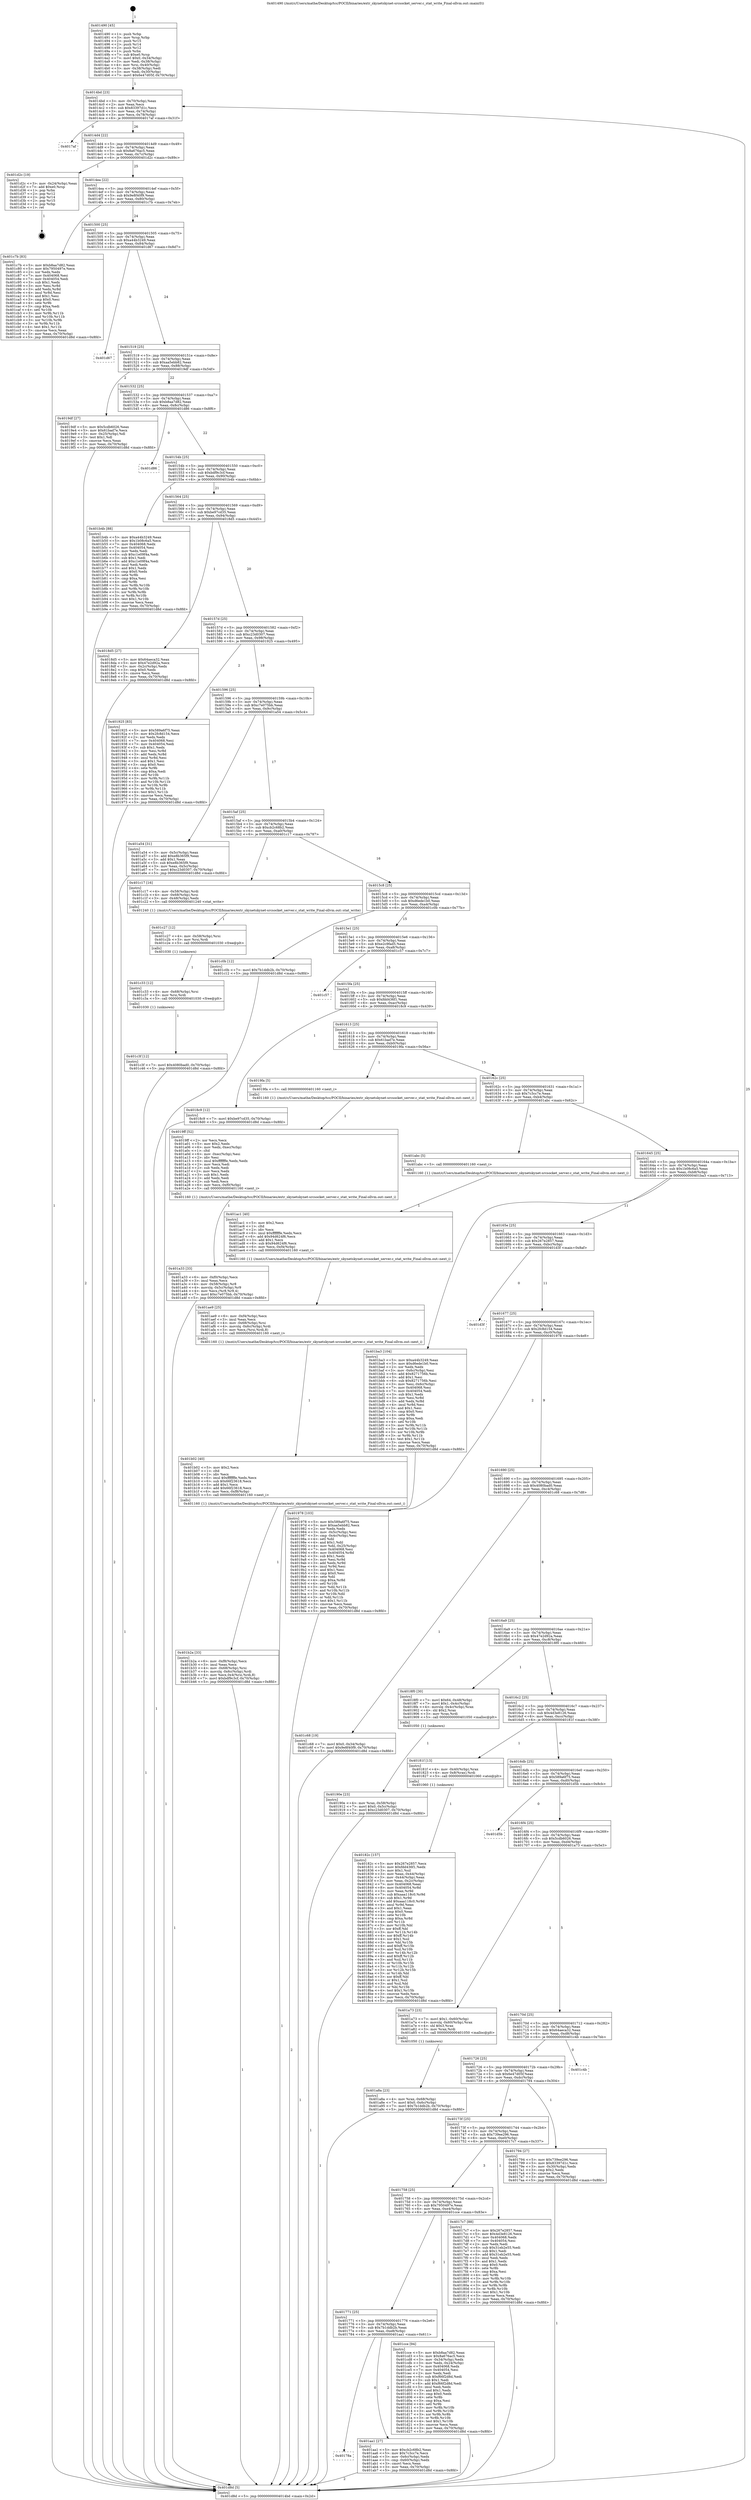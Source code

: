digraph "0x401490" {
  label = "0x401490 (/mnt/c/Users/mathe/Desktop/tcc/POCII/binaries/extr_skynetskynet-srcsocket_server.c_stat_write_Final-ollvm.out::main(0))"
  labelloc = "t"
  node[shape=record]

  Entry [label="",width=0.3,height=0.3,shape=circle,fillcolor=black,style=filled]
  "0x4014bd" [label="{
     0x4014bd [23]\l
     | [instrs]\l
     &nbsp;&nbsp;0x4014bd \<+3\>: mov -0x70(%rbp),%eax\l
     &nbsp;&nbsp;0x4014c0 \<+2\>: mov %eax,%ecx\l
     &nbsp;&nbsp;0x4014c2 \<+6\>: sub $0x83397d1c,%ecx\l
     &nbsp;&nbsp;0x4014c8 \<+3\>: mov %eax,-0x74(%rbp)\l
     &nbsp;&nbsp;0x4014cb \<+3\>: mov %ecx,-0x78(%rbp)\l
     &nbsp;&nbsp;0x4014ce \<+6\>: je 00000000004017af \<main+0x31f\>\l
  }"]
  "0x4017af" [label="{
     0x4017af\l
  }", style=dashed]
  "0x4014d4" [label="{
     0x4014d4 [22]\l
     | [instrs]\l
     &nbsp;&nbsp;0x4014d4 \<+5\>: jmp 00000000004014d9 \<main+0x49\>\l
     &nbsp;&nbsp;0x4014d9 \<+3\>: mov -0x74(%rbp),%eax\l
     &nbsp;&nbsp;0x4014dc \<+5\>: sub $0x8a676ac5,%eax\l
     &nbsp;&nbsp;0x4014e1 \<+3\>: mov %eax,-0x7c(%rbp)\l
     &nbsp;&nbsp;0x4014e4 \<+6\>: je 0000000000401d2c \<main+0x89c\>\l
  }"]
  Exit [label="",width=0.3,height=0.3,shape=circle,fillcolor=black,style=filled,peripheries=2]
  "0x401d2c" [label="{
     0x401d2c [19]\l
     | [instrs]\l
     &nbsp;&nbsp;0x401d2c \<+3\>: mov -0x24(%rbp),%eax\l
     &nbsp;&nbsp;0x401d2f \<+7\>: add $0xe0,%rsp\l
     &nbsp;&nbsp;0x401d36 \<+1\>: pop %rbx\l
     &nbsp;&nbsp;0x401d37 \<+2\>: pop %r12\l
     &nbsp;&nbsp;0x401d39 \<+2\>: pop %r14\l
     &nbsp;&nbsp;0x401d3b \<+2\>: pop %r15\l
     &nbsp;&nbsp;0x401d3d \<+1\>: pop %rbp\l
     &nbsp;&nbsp;0x401d3e \<+1\>: ret\l
  }"]
  "0x4014ea" [label="{
     0x4014ea [22]\l
     | [instrs]\l
     &nbsp;&nbsp;0x4014ea \<+5\>: jmp 00000000004014ef \<main+0x5f\>\l
     &nbsp;&nbsp;0x4014ef \<+3\>: mov -0x74(%rbp),%eax\l
     &nbsp;&nbsp;0x4014f2 \<+5\>: sub $0x9e8f40f9,%eax\l
     &nbsp;&nbsp;0x4014f7 \<+3\>: mov %eax,-0x80(%rbp)\l
     &nbsp;&nbsp;0x4014fa \<+6\>: je 0000000000401c7b \<main+0x7eb\>\l
  }"]
  "0x401c3f" [label="{
     0x401c3f [12]\l
     | [instrs]\l
     &nbsp;&nbsp;0x401c3f \<+7\>: movl $0x4080bad0,-0x70(%rbp)\l
     &nbsp;&nbsp;0x401c46 \<+5\>: jmp 0000000000401d8d \<main+0x8fd\>\l
  }"]
  "0x401c7b" [label="{
     0x401c7b [83]\l
     | [instrs]\l
     &nbsp;&nbsp;0x401c7b \<+5\>: mov $0xb8aa7d82,%eax\l
     &nbsp;&nbsp;0x401c80 \<+5\>: mov $0x7950497e,%ecx\l
     &nbsp;&nbsp;0x401c85 \<+2\>: xor %edx,%edx\l
     &nbsp;&nbsp;0x401c87 \<+7\>: mov 0x404068,%esi\l
     &nbsp;&nbsp;0x401c8e \<+7\>: mov 0x404054,%edi\l
     &nbsp;&nbsp;0x401c95 \<+3\>: sub $0x1,%edx\l
     &nbsp;&nbsp;0x401c98 \<+3\>: mov %esi,%r8d\l
     &nbsp;&nbsp;0x401c9b \<+3\>: add %edx,%r8d\l
     &nbsp;&nbsp;0x401c9e \<+4\>: imul %r8d,%esi\l
     &nbsp;&nbsp;0x401ca2 \<+3\>: and $0x1,%esi\l
     &nbsp;&nbsp;0x401ca5 \<+3\>: cmp $0x0,%esi\l
     &nbsp;&nbsp;0x401ca8 \<+4\>: sete %r9b\l
     &nbsp;&nbsp;0x401cac \<+3\>: cmp $0xa,%edi\l
     &nbsp;&nbsp;0x401caf \<+4\>: setl %r10b\l
     &nbsp;&nbsp;0x401cb3 \<+3\>: mov %r9b,%r11b\l
     &nbsp;&nbsp;0x401cb6 \<+3\>: and %r10b,%r11b\l
     &nbsp;&nbsp;0x401cb9 \<+3\>: xor %r10b,%r9b\l
     &nbsp;&nbsp;0x401cbc \<+3\>: or %r9b,%r11b\l
     &nbsp;&nbsp;0x401cbf \<+4\>: test $0x1,%r11b\l
     &nbsp;&nbsp;0x401cc3 \<+3\>: cmovne %ecx,%eax\l
     &nbsp;&nbsp;0x401cc6 \<+3\>: mov %eax,-0x70(%rbp)\l
     &nbsp;&nbsp;0x401cc9 \<+5\>: jmp 0000000000401d8d \<main+0x8fd\>\l
  }"]
  "0x401500" [label="{
     0x401500 [25]\l
     | [instrs]\l
     &nbsp;&nbsp;0x401500 \<+5\>: jmp 0000000000401505 \<main+0x75\>\l
     &nbsp;&nbsp;0x401505 \<+3\>: mov -0x74(%rbp),%eax\l
     &nbsp;&nbsp;0x401508 \<+5\>: sub $0xa44b3249,%eax\l
     &nbsp;&nbsp;0x40150d \<+6\>: mov %eax,-0x84(%rbp)\l
     &nbsp;&nbsp;0x401513 \<+6\>: je 0000000000401d67 \<main+0x8d7\>\l
  }"]
  "0x401c33" [label="{
     0x401c33 [12]\l
     | [instrs]\l
     &nbsp;&nbsp;0x401c33 \<+4\>: mov -0x68(%rbp),%rsi\l
     &nbsp;&nbsp;0x401c37 \<+3\>: mov %rsi,%rdi\l
     &nbsp;&nbsp;0x401c3a \<+5\>: call 0000000000401030 \<free@plt\>\l
     | [calls]\l
     &nbsp;&nbsp;0x401030 \{1\} (unknown)\l
  }"]
  "0x401d67" [label="{
     0x401d67\l
  }", style=dashed]
  "0x401519" [label="{
     0x401519 [25]\l
     | [instrs]\l
     &nbsp;&nbsp;0x401519 \<+5\>: jmp 000000000040151e \<main+0x8e\>\l
     &nbsp;&nbsp;0x40151e \<+3\>: mov -0x74(%rbp),%eax\l
     &nbsp;&nbsp;0x401521 \<+5\>: sub $0xaa5ebb82,%eax\l
     &nbsp;&nbsp;0x401526 \<+6\>: mov %eax,-0x88(%rbp)\l
     &nbsp;&nbsp;0x40152c \<+6\>: je 00000000004019df \<main+0x54f\>\l
  }"]
  "0x401c27" [label="{
     0x401c27 [12]\l
     | [instrs]\l
     &nbsp;&nbsp;0x401c27 \<+4\>: mov -0x58(%rbp),%rsi\l
     &nbsp;&nbsp;0x401c2b \<+3\>: mov %rsi,%rdi\l
     &nbsp;&nbsp;0x401c2e \<+5\>: call 0000000000401030 \<free@plt\>\l
     | [calls]\l
     &nbsp;&nbsp;0x401030 \{1\} (unknown)\l
  }"]
  "0x4019df" [label="{
     0x4019df [27]\l
     | [instrs]\l
     &nbsp;&nbsp;0x4019df \<+5\>: mov $0x5cdb6026,%eax\l
     &nbsp;&nbsp;0x4019e4 \<+5\>: mov $0x61bad7e,%ecx\l
     &nbsp;&nbsp;0x4019e9 \<+3\>: mov -0x25(%rbp),%dl\l
     &nbsp;&nbsp;0x4019ec \<+3\>: test $0x1,%dl\l
     &nbsp;&nbsp;0x4019ef \<+3\>: cmovne %ecx,%eax\l
     &nbsp;&nbsp;0x4019f2 \<+3\>: mov %eax,-0x70(%rbp)\l
     &nbsp;&nbsp;0x4019f5 \<+5\>: jmp 0000000000401d8d \<main+0x8fd\>\l
  }"]
  "0x401532" [label="{
     0x401532 [25]\l
     | [instrs]\l
     &nbsp;&nbsp;0x401532 \<+5\>: jmp 0000000000401537 \<main+0xa7\>\l
     &nbsp;&nbsp;0x401537 \<+3\>: mov -0x74(%rbp),%eax\l
     &nbsp;&nbsp;0x40153a \<+5\>: sub $0xb8aa7d82,%eax\l
     &nbsp;&nbsp;0x40153f \<+6\>: mov %eax,-0x8c(%rbp)\l
     &nbsp;&nbsp;0x401545 \<+6\>: je 0000000000401d86 \<main+0x8f6\>\l
  }"]
  "0x401b2a" [label="{
     0x401b2a [33]\l
     | [instrs]\l
     &nbsp;&nbsp;0x401b2a \<+6\>: mov -0xf8(%rbp),%ecx\l
     &nbsp;&nbsp;0x401b30 \<+3\>: imul %eax,%ecx\l
     &nbsp;&nbsp;0x401b33 \<+4\>: mov -0x68(%rbp),%rsi\l
     &nbsp;&nbsp;0x401b37 \<+4\>: movslq -0x6c(%rbp),%rdi\l
     &nbsp;&nbsp;0x401b3b \<+4\>: mov %ecx,0x4(%rsi,%rdi,8)\l
     &nbsp;&nbsp;0x401b3f \<+7\>: movl $0xbdf9c3cf,-0x70(%rbp)\l
     &nbsp;&nbsp;0x401b46 \<+5\>: jmp 0000000000401d8d \<main+0x8fd\>\l
  }"]
  "0x401d86" [label="{
     0x401d86\l
  }", style=dashed]
  "0x40154b" [label="{
     0x40154b [25]\l
     | [instrs]\l
     &nbsp;&nbsp;0x40154b \<+5\>: jmp 0000000000401550 \<main+0xc0\>\l
     &nbsp;&nbsp;0x401550 \<+3\>: mov -0x74(%rbp),%eax\l
     &nbsp;&nbsp;0x401553 \<+5\>: sub $0xbdf9c3cf,%eax\l
     &nbsp;&nbsp;0x401558 \<+6\>: mov %eax,-0x90(%rbp)\l
     &nbsp;&nbsp;0x40155e \<+6\>: je 0000000000401b4b \<main+0x6bb\>\l
  }"]
  "0x401b02" [label="{
     0x401b02 [40]\l
     | [instrs]\l
     &nbsp;&nbsp;0x401b02 \<+5\>: mov $0x2,%ecx\l
     &nbsp;&nbsp;0x401b07 \<+1\>: cltd\l
     &nbsp;&nbsp;0x401b08 \<+2\>: idiv %ecx\l
     &nbsp;&nbsp;0x401b0a \<+6\>: imul $0xfffffffe,%edx,%ecx\l
     &nbsp;&nbsp;0x401b10 \<+6\>: sub $0x66f23618,%ecx\l
     &nbsp;&nbsp;0x401b16 \<+3\>: add $0x1,%ecx\l
     &nbsp;&nbsp;0x401b19 \<+6\>: add $0x66f23618,%ecx\l
     &nbsp;&nbsp;0x401b1f \<+6\>: mov %ecx,-0xf8(%rbp)\l
     &nbsp;&nbsp;0x401b25 \<+5\>: call 0000000000401160 \<next_i\>\l
     | [calls]\l
     &nbsp;&nbsp;0x401160 \{1\} (/mnt/c/Users/mathe/Desktop/tcc/POCII/binaries/extr_skynetskynet-srcsocket_server.c_stat_write_Final-ollvm.out::next_i)\l
  }"]
  "0x401b4b" [label="{
     0x401b4b [88]\l
     | [instrs]\l
     &nbsp;&nbsp;0x401b4b \<+5\>: mov $0xa44b3249,%eax\l
     &nbsp;&nbsp;0x401b50 \<+5\>: mov $0x1b08c6a5,%ecx\l
     &nbsp;&nbsp;0x401b55 \<+7\>: mov 0x404068,%edx\l
     &nbsp;&nbsp;0x401b5c \<+7\>: mov 0x404054,%esi\l
     &nbsp;&nbsp;0x401b63 \<+2\>: mov %edx,%edi\l
     &nbsp;&nbsp;0x401b65 \<+6\>: sub $0xc1e09f4a,%edi\l
     &nbsp;&nbsp;0x401b6b \<+3\>: sub $0x1,%edi\l
     &nbsp;&nbsp;0x401b6e \<+6\>: add $0xc1e09f4a,%edi\l
     &nbsp;&nbsp;0x401b74 \<+3\>: imul %edi,%edx\l
     &nbsp;&nbsp;0x401b77 \<+3\>: and $0x1,%edx\l
     &nbsp;&nbsp;0x401b7a \<+3\>: cmp $0x0,%edx\l
     &nbsp;&nbsp;0x401b7d \<+4\>: sete %r8b\l
     &nbsp;&nbsp;0x401b81 \<+3\>: cmp $0xa,%esi\l
     &nbsp;&nbsp;0x401b84 \<+4\>: setl %r9b\l
     &nbsp;&nbsp;0x401b88 \<+3\>: mov %r8b,%r10b\l
     &nbsp;&nbsp;0x401b8b \<+3\>: and %r9b,%r10b\l
     &nbsp;&nbsp;0x401b8e \<+3\>: xor %r9b,%r8b\l
     &nbsp;&nbsp;0x401b91 \<+3\>: or %r8b,%r10b\l
     &nbsp;&nbsp;0x401b94 \<+4\>: test $0x1,%r10b\l
     &nbsp;&nbsp;0x401b98 \<+3\>: cmovne %ecx,%eax\l
     &nbsp;&nbsp;0x401b9b \<+3\>: mov %eax,-0x70(%rbp)\l
     &nbsp;&nbsp;0x401b9e \<+5\>: jmp 0000000000401d8d \<main+0x8fd\>\l
  }"]
  "0x401564" [label="{
     0x401564 [25]\l
     | [instrs]\l
     &nbsp;&nbsp;0x401564 \<+5\>: jmp 0000000000401569 \<main+0xd9\>\l
     &nbsp;&nbsp;0x401569 \<+3\>: mov -0x74(%rbp),%eax\l
     &nbsp;&nbsp;0x40156c \<+5\>: sub $0xbe97cd35,%eax\l
     &nbsp;&nbsp;0x401571 \<+6\>: mov %eax,-0x94(%rbp)\l
     &nbsp;&nbsp;0x401577 \<+6\>: je 00000000004018d5 \<main+0x445\>\l
  }"]
  "0x401ae9" [label="{
     0x401ae9 [25]\l
     | [instrs]\l
     &nbsp;&nbsp;0x401ae9 \<+6\>: mov -0xf4(%rbp),%ecx\l
     &nbsp;&nbsp;0x401aef \<+3\>: imul %eax,%ecx\l
     &nbsp;&nbsp;0x401af2 \<+4\>: mov -0x68(%rbp),%rsi\l
     &nbsp;&nbsp;0x401af6 \<+4\>: movslq -0x6c(%rbp),%rdi\l
     &nbsp;&nbsp;0x401afa \<+3\>: mov %ecx,(%rsi,%rdi,8)\l
     &nbsp;&nbsp;0x401afd \<+5\>: call 0000000000401160 \<next_i\>\l
     | [calls]\l
     &nbsp;&nbsp;0x401160 \{1\} (/mnt/c/Users/mathe/Desktop/tcc/POCII/binaries/extr_skynetskynet-srcsocket_server.c_stat_write_Final-ollvm.out::next_i)\l
  }"]
  "0x4018d5" [label="{
     0x4018d5 [27]\l
     | [instrs]\l
     &nbsp;&nbsp;0x4018d5 \<+5\>: mov $0x64aeca32,%eax\l
     &nbsp;&nbsp;0x4018da \<+5\>: mov $0x47e2d92a,%ecx\l
     &nbsp;&nbsp;0x4018df \<+3\>: mov -0x2c(%rbp),%edx\l
     &nbsp;&nbsp;0x4018e2 \<+3\>: cmp $0x0,%edx\l
     &nbsp;&nbsp;0x4018e5 \<+3\>: cmove %ecx,%eax\l
     &nbsp;&nbsp;0x4018e8 \<+3\>: mov %eax,-0x70(%rbp)\l
     &nbsp;&nbsp;0x4018eb \<+5\>: jmp 0000000000401d8d \<main+0x8fd\>\l
  }"]
  "0x40157d" [label="{
     0x40157d [25]\l
     | [instrs]\l
     &nbsp;&nbsp;0x40157d \<+5\>: jmp 0000000000401582 \<main+0xf2\>\l
     &nbsp;&nbsp;0x401582 \<+3\>: mov -0x74(%rbp),%eax\l
     &nbsp;&nbsp;0x401585 \<+5\>: sub $0xc23d0307,%eax\l
     &nbsp;&nbsp;0x40158a \<+6\>: mov %eax,-0x98(%rbp)\l
     &nbsp;&nbsp;0x401590 \<+6\>: je 0000000000401925 \<main+0x495\>\l
  }"]
  "0x401ac1" [label="{
     0x401ac1 [40]\l
     | [instrs]\l
     &nbsp;&nbsp;0x401ac1 \<+5\>: mov $0x2,%ecx\l
     &nbsp;&nbsp;0x401ac6 \<+1\>: cltd\l
     &nbsp;&nbsp;0x401ac7 \<+2\>: idiv %ecx\l
     &nbsp;&nbsp;0x401ac9 \<+6\>: imul $0xfffffffe,%edx,%ecx\l
     &nbsp;&nbsp;0x401acf \<+6\>: add $0x94d624f6,%ecx\l
     &nbsp;&nbsp;0x401ad5 \<+3\>: add $0x1,%ecx\l
     &nbsp;&nbsp;0x401ad8 \<+6\>: sub $0x94d624f6,%ecx\l
     &nbsp;&nbsp;0x401ade \<+6\>: mov %ecx,-0xf4(%rbp)\l
     &nbsp;&nbsp;0x401ae4 \<+5\>: call 0000000000401160 \<next_i\>\l
     | [calls]\l
     &nbsp;&nbsp;0x401160 \{1\} (/mnt/c/Users/mathe/Desktop/tcc/POCII/binaries/extr_skynetskynet-srcsocket_server.c_stat_write_Final-ollvm.out::next_i)\l
  }"]
  "0x401925" [label="{
     0x401925 [83]\l
     | [instrs]\l
     &nbsp;&nbsp;0x401925 \<+5\>: mov $0x589a6f75,%eax\l
     &nbsp;&nbsp;0x40192a \<+5\>: mov $0x2fc8d154,%ecx\l
     &nbsp;&nbsp;0x40192f \<+2\>: xor %edx,%edx\l
     &nbsp;&nbsp;0x401931 \<+7\>: mov 0x404068,%esi\l
     &nbsp;&nbsp;0x401938 \<+7\>: mov 0x404054,%edi\l
     &nbsp;&nbsp;0x40193f \<+3\>: sub $0x1,%edx\l
     &nbsp;&nbsp;0x401942 \<+3\>: mov %esi,%r8d\l
     &nbsp;&nbsp;0x401945 \<+3\>: add %edx,%r8d\l
     &nbsp;&nbsp;0x401948 \<+4\>: imul %r8d,%esi\l
     &nbsp;&nbsp;0x40194c \<+3\>: and $0x1,%esi\l
     &nbsp;&nbsp;0x40194f \<+3\>: cmp $0x0,%esi\l
     &nbsp;&nbsp;0x401952 \<+4\>: sete %r9b\l
     &nbsp;&nbsp;0x401956 \<+3\>: cmp $0xa,%edi\l
     &nbsp;&nbsp;0x401959 \<+4\>: setl %r10b\l
     &nbsp;&nbsp;0x40195d \<+3\>: mov %r9b,%r11b\l
     &nbsp;&nbsp;0x401960 \<+3\>: and %r10b,%r11b\l
     &nbsp;&nbsp;0x401963 \<+3\>: xor %r10b,%r9b\l
     &nbsp;&nbsp;0x401966 \<+3\>: or %r9b,%r11b\l
     &nbsp;&nbsp;0x401969 \<+4\>: test $0x1,%r11b\l
     &nbsp;&nbsp;0x40196d \<+3\>: cmovne %ecx,%eax\l
     &nbsp;&nbsp;0x401970 \<+3\>: mov %eax,-0x70(%rbp)\l
     &nbsp;&nbsp;0x401973 \<+5\>: jmp 0000000000401d8d \<main+0x8fd\>\l
  }"]
  "0x401596" [label="{
     0x401596 [25]\l
     | [instrs]\l
     &nbsp;&nbsp;0x401596 \<+5\>: jmp 000000000040159b \<main+0x10b\>\l
     &nbsp;&nbsp;0x40159b \<+3\>: mov -0x74(%rbp),%eax\l
     &nbsp;&nbsp;0x40159e \<+5\>: sub $0xc7e075bb,%eax\l
     &nbsp;&nbsp;0x4015a3 \<+6\>: mov %eax,-0x9c(%rbp)\l
     &nbsp;&nbsp;0x4015a9 \<+6\>: je 0000000000401a54 \<main+0x5c4\>\l
  }"]
  "0x40178a" [label="{
     0x40178a\l
  }", style=dashed]
  "0x401a54" [label="{
     0x401a54 [31]\l
     | [instrs]\l
     &nbsp;&nbsp;0x401a54 \<+3\>: mov -0x5c(%rbp),%eax\l
     &nbsp;&nbsp;0x401a57 \<+5\>: add $0xe8b365f9,%eax\l
     &nbsp;&nbsp;0x401a5c \<+3\>: add $0x1,%eax\l
     &nbsp;&nbsp;0x401a5f \<+5\>: sub $0xe8b365f9,%eax\l
     &nbsp;&nbsp;0x401a64 \<+3\>: mov %eax,-0x5c(%rbp)\l
     &nbsp;&nbsp;0x401a67 \<+7\>: movl $0xc23d0307,-0x70(%rbp)\l
     &nbsp;&nbsp;0x401a6e \<+5\>: jmp 0000000000401d8d \<main+0x8fd\>\l
  }"]
  "0x4015af" [label="{
     0x4015af [25]\l
     | [instrs]\l
     &nbsp;&nbsp;0x4015af \<+5\>: jmp 00000000004015b4 \<main+0x124\>\l
     &nbsp;&nbsp;0x4015b4 \<+3\>: mov -0x74(%rbp),%eax\l
     &nbsp;&nbsp;0x4015b7 \<+5\>: sub $0xcb2c68b2,%eax\l
     &nbsp;&nbsp;0x4015bc \<+6\>: mov %eax,-0xa0(%rbp)\l
     &nbsp;&nbsp;0x4015c2 \<+6\>: je 0000000000401c17 \<main+0x787\>\l
  }"]
  "0x401aa1" [label="{
     0x401aa1 [27]\l
     | [instrs]\l
     &nbsp;&nbsp;0x401aa1 \<+5\>: mov $0xcb2c68b2,%eax\l
     &nbsp;&nbsp;0x401aa6 \<+5\>: mov $0x7c3cc7e,%ecx\l
     &nbsp;&nbsp;0x401aab \<+3\>: mov -0x6c(%rbp),%edx\l
     &nbsp;&nbsp;0x401aae \<+3\>: cmp -0x60(%rbp),%edx\l
     &nbsp;&nbsp;0x401ab1 \<+3\>: cmovl %ecx,%eax\l
     &nbsp;&nbsp;0x401ab4 \<+3\>: mov %eax,-0x70(%rbp)\l
     &nbsp;&nbsp;0x401ab7 \<+5\>: jmp 0000000000401d8d \<main+0x8fd\>\l
  }"]
  "0x401c17" [label="{
     0x401c17 [16]\l
     | [instrs]\l
     &nbsp;&nbsp;0x401c17 \<+4\>: mov -0x58(%rbp),%rdi\l
     &nbsp;&nbsp;0x401c1b \<+4\>: mov -0x68(%rbp),%rsi\l
     &nbsp;&nbsp;0x401c1f \<+3\>: mov -0x48(%rbp),%edx\l
     &nbsp;&nbsp;0x401c22 \<+5\>: call 0000000000401240 \<stat_write\>\l
     | [calls]\l
     &nbsp;&nbsp;0x401240 \{1\} (/mnt/c/Users/mathe/Desktop/tcc/POCII/binaries/extr_skynetskynet-srcsocket_server.c_stat_write_Final-ollvm.out::stat_write)\l
  }"]
  "0x4015c8" [label="{
     0x4015c8 [25]\l
     | [instrs]\l
     &nbsp;&nbsp;0x4015c8 \<+5\>: jmp 00000000004015cd \<main+0x13d\>\l
     &nbsp;&nbsp;0x4015cd \<+3\>: mov -0x74(%rbp),%eax\l
     &nbsp;&nbsp;0x4015d0 \<+5\>: sub $0xd6ede1b0,%eax\l
     &nbsp;&nbsp;0x4015d5 \<+6\>: mov %eax,-0xa4(%rbp)\l
     &nbsp;&nbsp;0x4015db \<+6\>: je 0000000000401c0b \<main+0x77b\>\l
  }"]
  "0x401771" [label="{
     0x401771 [25]\l
     | [instrs]\l
     &nbsp;&nbsp;0x401771 \<+5\>: jmp 0000000000401776 \<main+0x2e6\>\l
     &nbsp;&nbsp;0x401776 \<+3\>: mov -0x74(%rbp),%eax\l
     &nbsp;&nbsp;0x401779 \<+5\>: sub $0x7b1ddb2b,%eax\l
     &nbsp;&nbsp;0x40177e \<+6\>: mov %eax,-0xe8(%rbp)\l
     &nbsp;&nbsp;0x401784 \<+6\>: je 0000000000401aa1 \<main+0x611\>\l
  }"]
  "0x401c0b" [label="{
     0x401c0b [12]\l
     | [instrs]\l
     &nbsp;&nbsp;0x401c0b \<+7\>: movl $0x7b1ddb2b,-0x70(%rbp)\l
     &nbsp;&nbsp;0x401c12 \<+5\>: jmp 0000000000401d8d \<main+0x8fd\>\l
  }"]
  "0x4015e1" [label="{
     0x4015e1 [25]\l
     | [instrs]\l
     &nbsp;&nbsp;0x4015e1 \<+5\>: jmp 00000000004015e6 \<main+0x156\>\l
     &nbsp;&nbsp;0x4015e6 \<+3\>: mov -0x74(%rbp),%eax\l
     &nbsp;&nbsp;0x4015e9 \<+5\>: sub $0xe2c9fad5,%eax\l
     &nbsp;&nbsp;0x4015ee \<+6\>: mov %eax,-0xa8(%rbp)\l
     &nbsp;&nbsp;0x4015f4 \<+6\>: je 0000000000401c57 \<main+0x7c7\>\l
  }"]
  "0x401cce" [label="{
     0x401cce [94]\l
     | [instrs]\l
     &nbsp;&nbsp;0x401cce \<+5\>: mov $0xb8aa7d82,%eax\l
     &nbsp;&nbsp;0x401cd3 \<+5\>: mov $0x8a676ac5,%ecx\l
     &nbsp;&nbsp;0x401cd8 \<+3\>: mov -0x34(%rbp),%edx\l
     &nbsp;&nbsp;0x401cdb \<+3\>: mov %edx,-0x24(%rbp)\l
     &nbsp;&nbsp;0x401cde \<+7\>: mov 0x404068,%edx\l
     &nbsp;&nbsp;0x401ce5 \<+7\>: mov 0x404054,%esi\l
     &nbsp;&nbsp;0x401cec \<+2\>: mov %edx,%edi\l
     &nbsp;&nbsp;0x401cee \<+6\>: sub $0xf66f2d8d,%edi\l
     &nbsp;&nbsp;0x401cf4 \<+3\>: sub $0x1,%edi\l
     &nbsp;&nbsp;0x401cf7 \<+6\>: add $0xf66f2d8d,%edi\l
     &nbsp;&nbsp;0x401cfd \<+3\>: imul %edi,%edx\l
     &nbsp;&nbsp;0x401d00 \<+3\>: and $0x1,%edx\l
     &nbsp;&nbsp;0x401d03 \<+3\>: cmp $0x0,%edx\l
     &nbsp;&nbsp;0x401d06 \<+4\>: sete %r8b\l
     &nbsp;&nbsp;0x401d0a \<+3\>: cmp $0xa,%esi\l
     &nbsp;&nbsp;0x401d0d \<+4\>: setl %r9b\l
     &nbsp;&nbsp;0x401d11 \<+3\>: mov %r8b,%r10b\l
     &nbsp;&nbsp;0x401d14 \<+3\>: and %r9b,%r10b\l
     &nbsp;&nbsp;0x401d17 \<+3\>: xor %r9b,%r8b\l
     &nbsp;&nbsp;0x401d1a \<+3\>: or %r8b,%r10b\l
     &nbsp;&nbsp;0x401d1d \<+4\>: test $0x1,%r10b\l
     &nbsp;&nbsp;0x401d21 \<+3\>: cmovne %ecx,%eax\l
     &nbsp;&nbsp;0x401d24 \<+3\>: mov %eax,-0x70(%rbp)\l
     &nbsp;&nbsp;0x401d27 \<+5\>: jmp 0000000000401d8d \<main+0x8fd\>\l
  }"]
  "0x401c57" [label="{
     0x401c57\l
  }", style=dashed]
  "0x4015fa" [label="{
     0x4015fa [25]\l
     | [instrs]\l
     &nbsp;&nbsp;0x4015fa \<+5\>: jmp 00000000004015ff \<main+0x16f\>\l
     &nbsp;&nbsp;0x4015ff \<+3\>: mov -0x74(%rbp),%eax\l
     &nbsp;&nbsp;0x401602 \<+5\>: sub $0xfdd436f1,%eax\l
     &nbsp;&nbsp;0x401607 \<+6\>: mov %eax,-0xac(%rbp)\l
     &nbsp;&nbsp;0x40160d \<+6\>: je 00000000004018c9 \<main+0x439\>\l
  }"]
  "0x401a8a" [label="{
     0x401a8a [23]\l
     | [instrs]\l
     &nbsp;&nbsp;0x401a8a \<+4\>: mov %rax,-0x68(%rbp)\l
     &nbsp;&nbsp;0x401a8e \<+7\>: movl $0x0,-0x6c(%rbp)\l
     &nbsp;&nbsp;0x401a95 \<+7\>: movl $0x7b1ddb2b,-0x70(%rbp)\l
     &nbsp;&nbsp;0x401a9c \<+5\>: jmp 0000000000401d8d \<main+0x8fd\>\l
  }"]
  "0x4018c9" [label="{
     0x4018c9 [12]\l
     | [instrs]\l
     &nbsp;&nbsp;0x4018c9 \<+7\>: movl $0xbe97cd35,-0x70(%rbp)\l
     &nbsp;&nbsp;0x4018d0 \<+5\>: jmp 0000000000401d8d \<main+0x8fd\>\l
  }"]
  "0x401613" [label="{
     0x401613 [25]\l
     | [instrs]\l
     &nbsp;&nbsp;0x401613 \<+5\>: jmp 0000000000401618 \<main+0x188\>\l
     &nbsp;&nbsp;0x401618 \<+3\>: mov -0x74(%rbp),%eax\l
     &nbsp;&nbsp;0x40161b \<+5\>: sub $0x61bad7e,%eax\l
     &nbsp;&nbsp;0x401620 \<+6\>: mov %eax,-0xb0(%rbp)\l
     &nbsp;&nbsp;0x401626 \<+6\>: je 00000000004019fa \<main+0x56a\>\l
  }"]
  "0x401a33" [label="{
     0x401a33 [33]\l
     | [instrs]\l
     &nbsp;&nbsp;0x401a33 \<+6\>: mov -0xf0(%rbp),%ecx\l
     &nbsp;&nbsp;0x401a39 \<+3\>: imul %eax,%ecx\l
     &nbsp;&nbsp;0x401a3c \<+4\>: mov -0x58(%rbp),%r8\l
     &nbsp;&nbsp;0x401a40 \<+4\>: movslq -0x5c(%rbp),%r9\l
     &nbsp;&nbsp;0x401a44 \<+4\>: mov %ecx,(%r8,%r9,4)\l
     &nbsp;&nbsp;0x401a48 \<+7\>: movl $0xc7e075bb,-0x70(%rbp)\l
     &nbsp;&nbsp;0x401a4f \<+5\>: jmp 0000000000401d8d \<main+0x8fd\>\l
  }"]
  "0x4019fa" [label="{
     0x4019fa [5]\l
     | [instrs]\l
     &nbsp;&nbsp;0x4019fa \<+5\>: call 0000000000401160 \<next_i\>\l
     | [calls]\l
     &nbsp;&nbsp;0x401160 \{1\} (/mnt/c/Users/mathe/Desktop/tcc/POCII/binaries/extr_skynetskynet-srcsocket_server.c_stat_write_Final-ollvm.out::next_i)\l
  }"]
  "0x40162c" [label="{
     0x40162c [25]\l
     | [instrs]\l
     &nbsp;&nbsp;0x40162c \<+5\>: jmp 0000000000401631 \<main+0x1a1\>\l
     &nbsp;&nbsp;0x401631 \<+3\>: mov -0x74(%rbp),%eax\l
     &nbsp;&nbsp;0x401634 \<+5\>: sub $0x7c3cc7e,%eax\l
     &nbsp;&nbsp;0x401639 \<+6\>: mov %eax,-0xb4(%rbp)\l
     &nbsp;&nbsp;0x40163f \<+6\>: je 0000000000401abc \<main+0x62c\>\l
  }"]
  "0x4019ff" [label="{
     0x4019ff [52]\l
     | [instrs]\l
     &nbsp;&nbsp;0x4019ff \<+2\>: xor %ecx,%ecx\l
     &nbsp;&nbsp;0x401a01 \<+5\>: mov $0x2,%edx\l
     &nbsp;&nbsp;0x401a06 \<+6\>: mov %edx,-0xec(%rbp)\l
     &nbsp;&nbsp;0x401a0c \<+1\>: cltd\l
     &nbsp;&nbsp;0x401a0d \<+6\>: mov -0xec(%rbp),%esi\l
     &nbsp;&nbsp;0x401a13 \<+2\>: idiv %esi\l
     &nbsp;&nbsp;0x401a15 \<+6\>: imul $0xfffffffe,%edx,%edx\l
     &nbsp;&nbsp;0x401a1b \<+2\>: mov %ecx,%edi\l
     &nbsp;&nbsp;0x401a1d \<+2\>: sub %edx,%edi\l
     &nbsp;&nbsp;0x401a1f \<+2\>: mov %ecx,%edx\l
     &nbsp;&nbsp;0x401a21 \<+3\>: sub $0x1,%edx\l
     &nbsp;&nbsp;0x401a24 \<+2\>: add %edx,%edi\l
     &nbsp;&nbsp;0x401a26 \<+2\>: sub %edi,%ecx\l
     &nbsp;&nbsp;0x401a28 \<+6\>: mov %ecx,-0xf0(%rbp)\l
     &nbsp;&nbsp;0x401a2e \<+5\>: call 0000000000401160 \<next_i\>\l
     | [calls]\l
     &nbsp;&nbsp;0x401160 \{1\} (/mnt/c/Users/mathe/Desktop/tcc/POCII/binaries/extr_skynetskynet-srcsocket_server.c_stat_write_Final-ollvm.out::next_i)\l
  }"]
  "0x401abc" [label="{
     0x401abc [5]\l
     | [instrs]\l
     &nbsp;&nbsp;0x401abc \<+5\>: call 0000000000401160 \<next_i\>\l
     | [calls]\l
     &nbsp;&nbsp;0x401160 \{1\} (/mnt/c/Users/mathe/Desktop/tcc/POCII/binaries/extr_skynetskynet-srcsocket_server.c_stat_write_Final-ollvm.out::next_i)\l
  }"]
  "0x401645" [label="{
     0x401645 [25]\l
     | [instrs]\l
     &nbsp;&nbsp;0x401645 \<+5\>: jmp 000000000040164a \<main+0x1ba\>\l
     &nbsp;&nbsp;0x40164a \<+3\>: mov -0x74(%rbp),%eax\l
     &nbsp;&nbsp;0x40164d \<+5\>: sub $0x1b08c6a5,%eax\l
     &nbsp;&nbsp;0x401652 \<+6\>: mov %eax,-0xb8(%rbp)\l
     &nbsp;&nbsp;0x401658 \<+6\>: je 0000000000401ba3 \<main+0x713\>\l
  }"]
  "0x40190e" [label="{
     0x40190e [23]\l
     | [instrs]\l
     &nbsp;&nbsp;0x40190e \<+4\>: mov %rax,-0x58(%rbp)\l
     &nbsp;&nbsp;0x401912 \<+7\>: movl $0x0,-0x5c(%rbp)\l
     &nbsp;&nbsp;0x401919 \<+7\>: movl $0xc23d0307,-0x70(%rbp)\l
     &nbsp;&nbsp;0x401920 \<+5\>: jmp 0000000000401d8d \<main+0x8fd\>\l
  }"]
  "0x401ba3" [label="{
     0x401ba3 [104]\l
     | [instrs]\l
     &nbsp;&nbsp;0x401ba3 \<+5\>: mov $0xa44b3249,%eax\l
     &nbsp;&nbsp;0x401ba8 \<+5\>: mov $0xd6ede1b0,%ecx\l
     &nbsp;&nbsp;0x401bad \<+2\>: xor %edx,%edx\l
     &nbsp;&nbsp;0x401baf \<+3\>: mov -0x6c(%rbp),%esi\l
     &nbsp;&nbsp;0x401bb2 \<+6\>: add $0x8271756b,%esi\l
     &nbsp;&nbsp;0x401bb8 \<+3\>: add $0x1,%esi\l
     &nbsp;&nbsp;0x401bbb \<+6\>: sub $0x8271756b,%esi\l
     &nbsp;&nbsp;0x401bc1 \<+3\>: mov %esi,-0x6c(%rbp)\l
     &nbsp;&nbsp;0x401bc4 \<+7\>: mov 0x404068,%esi\l
     &nbsp;&nbsp;0x401bcb \<+7\>: mov 0x404054,%edi\l
     &nbsp;&nbsp;0x401bd2 \<+3\>: sub $0x1,%edx\l
     &nbsp;&nbsp;0x401bd5 \<+3\>: mov %esi,%r8d\l
     &nbsp;&nbsp;0x401bd8 \<+3\>: add %edx,%r8d\l
     &nbsp;&nbsp;0x401bdb \<+4\>: imul %r8d,%esi\l
     &nbsp;&nbsp;0x401bdf \<+3\>: and $0x1,%esi\l
     &nbsp;&nbsp;0x401be2 \<+3\>: cmp $0x0,%esi\l
     &nbsp;&nbsp;0x401be5 \<+4\>: sete %r9b\l
     &nbsp;&nbsp;0x401be9 \<+3\>: cmp $0xa,%edi\l
     &nbsp;&nbsp;0x401bec \<+4\>: setl %r10b\l
     &nbsp;&nbsp;0x401bf0 \<+3\>: mov %r9b,%r11b\l
     &nbsp;&nbsp;0x401bf3 \<+3\>: and %r10b,%r11b\l
     &nbsp;&nbsp;0x401bf6 \<+3\>: xor %r10b,%r9b\l
     &nbsp;&nbsp;0x401bf9 \<+3\>: or %r9b,%r11b\l
     &nbsp;&nbsp;0x401bfc \<+4\>: test $0x1,%r11b\l
     &nbsp;&nbsp;0x401c00 \<+3\>: cmovne %ecx,%eax\l
     &nbsp;&nbsp;0x401c03 \<+3\>: mov %eax,-0x70(%rbp)\l
     &nbsp;&nbsp;0x401c06 \<+5\>: jmp 0000000000401d8d \<main+0x8fd\>\l
  }"]
  "0x40165e" [label="{
     0x40165e [25]\l
     | [instrs]\l
     &nbsp;&nbsp;0x40165e \<+5\>: jmp 0000000000401663 \<main+0x1d3\>\l
     &nbsp;&nbsp;0x401663 \<+3\>: mov -0x74(%rbp),%eax\l
     &nbsp;&nbsp;0x401666 \<+5\>: sub $0x267e2857,%eax\l
     &nbsp;&nbsp;0x40166b \<+6\>: mov %eax,-0xbc(%rbp)\l
     &nbsp;&nbsp;0x401671 \<+6\>: je 0000000000401d3f \<main+0x8af\>\l
  }"]
  "0x40182c" [label="{
     0x40182c [157]\l
     | [instrs]\l
     &nbsp;&nbsp;0x40182c \<+5\>: mov $0x267e2857,%ecx\l
     &nbsp;&nbsp;0x401831 \<+5\>: mov $0xfdd436f1,%edx\l
     &nbsp;&nbsp;0x401836 \<+3\>: mov $0x1,%sil\l
     &nbsp;&nbsp;0x401839 \<+3\>: mov %eax,-0x44(%rbp)\l
     &nbsp;&nbsp;0x40183c \<+3\>: mov -0x44(%rbp),%eax\l
     &nbsp;&nbsp;0x40183f \<+3\>: mov %eax,-0x2c(%rbp)\l
     &nbsp;&nbsp;0x401842 \<+7\>: mov 0x404068,%eax\l
     &nbsp;&nbsp;0x401849 \<+8\>: mov 0x404054,%r8d\l
     &nbsp;&nbsp;0x401851 \<+3\>: mov %eax,%r9d\l
     &nbsp;&nbsp;0x401854 \<+7\>: sub $0xaaa118c0,%r9d\l
     &nbsp;&nbsp;0x40185b \<+4\>: sub $0x1,%r9d\l
     &nbsp;&nbsp;0x40185f \<+7\>: add $0xaaa118c0,%r9d\l
     &nbsp;&nbsp;0x401866 \<+4\>: imul %r9d,%eax\l
     &nbsp;&nbsp;0x40186a \<+3\>: and $0x1,%eax\l
     &nbsp;&nbsp;0x40186d \<+3\>: cmp $0x0,%eax\l
     &nbsp;&nbsp;0x401870 \<+4\>: sete %r10b\l
     &nbsp;&nbsp;0x401874 \<+4\>: cmp $0xa,%r8d\l
     &nbsp;&nbsp;0x401878 \<+4\>: setl %r11b\l
     &nbsp;&nbsp;0x40187c \<+3\>: mov %r10b,%bl\l
     &nbsp;&nbsp;0x40187f \<+3\>: xor $0xff,%bl\l
     &nbsp;&nbsp;0x401882 \<+3\>: mov %r11b,%r14b\l
     &nbsp;&nbsp;0x401885 \<+4\>: xor $0xff,%r14b\l
     &nbsp;&nbsp;0x401889 \<+4\>: xor $0x1,%sil\l
     &nbsp;&nbsp;0x40188d \<+3\>: mov %bl,%r15b\l
     &nbsp;&nbsp;0x401890 \<+4\>: and $0xff,%r15b\l
     &nbsp;&nbsp;0x401894 \<+3\>: and %sil,%r10b\l
     &nbsp;&nbsp;0x401897 \<+3\>: mov %r14b,%r12b\l
     &nbsp;&nbsp;0x40189a \<+4\>: and $0xff,%r12b\l
     &nbsp;&nbsp;0x40189e \<+3\>: and %sil,%r11b\l
     &nbsp;&nbsp;0x4018a1 \<+3\>: or %r10b,%r15b\l
     &nbsp;&nbsp;0x4018a4 \<+3\>: or %r11b,%r12b\l
     &nbsp;&nbsp;0x4018a7 \<+3\>: xor %r12b,%r15b\l
     &nbsp;&nbsp;0x4018aa \<+3\>: or %r14b,%bl\l
     &nbsp;&nbsp;0x4018ad \<+3\>: xor $0xff,%bl\l
     &nbsp;&nbsp;0x4018b0 \<+4\>: or $0x1,%sil\l
     &nbsp;&nbsp;0x4018b4 \<+3\>: and %sil,%bl\l
     &nbsp;&nbsp;0x4018b7 \<+3\>: or %bl,%r15b\l
     &nbsp;&nbsp;0x4018ba \<+4\>: test $0x1,%r15b\l
     &nbsp;&nbsp;0x4018be \<+3\>: cmovne %edx,%ecx\l
     &nbsp;&nbsp;0x4018c1 \<+3\>: mov %ecx,-0x70(%rbp)\l
     &nbsp;&nbsp;0x4018c4 \<+5\>: jmp 0000000000401d8d \<main+0x8fd\>\l
  }"]
  "0x401d3f" [label="{
     0x401d3f\l
  }", style=dashed]
  "0x401677" [label="{
     0x401677 [25]\l
     | [instrs]\l
     &nbsp;&nbsp;0x401677 \<+5\>: jmp 000000000040167c \<main+0x1ec\>\l
     &nbsp;&nbsp;0x40167c \<+3\>: mov -0x74(%rbp),%eax\l
     &nbsp;&nbsp;0x40167f \<+5\>: sub $0x2fc8d154,%eax\l
     &nbsp;&nbsp;0x401684 \<+6\>: mov %eax,-0xc0(%rbp)\l
     &nbsp;&nbsp;0x40168a \<+6\>: je 0000000000401978 \<main+0x4e8\>\l
  }"]
  "0x401758" [label="{
     0x401758 [25]\l
     | [instrs]\l
     &nbsp;&nbsp;0x401758 \<+5\>: jmp 000000000040175d \<main+0x2cd\>\l
     &nbsp;&nbsp;0x40175d \<+3\>: mov -0x74(%rbp),%eax\l
     &nbsp;&nbsp;0x401760 \<+5\>: sub $0x7950497e,%eax\l
     &nbsp;&nbsp;0x401765 \<+6\>: mov %eax,-0xe4(%rbp)\l
     &nbsp;&nbsp;0x40176b \<+6\>: je 0000000000401cce \<main+0x83e\>\l
  }"]
  "0x401978" [label="{
     0x401978 [103]\l
     | [instrs]\l
     &nbsp;&nbsp;0x401978 \<+5\>: mov $0x589a6f75,%eax\l
     &nbsp;&nbsp;0x40197d \<+5\>: mov $0xaa5ebb82,%ecx\l
     &nbsp;&nbsp;0x401982 \<+2\>: xor %edx,%edx\l
     &nbsp;&nbsp;0x401984 \<+3\>: mov -0x5c(%rbp),%esi\l
     &nbsp;&nbsp;0x401987 \<+3\>: cmp -0x4c(%rbp),%esi\l
     &nbsp;&nbsp;0x40198a \<+4\>: setl %dil\l
     &nbsp;&nbsp;0x40198e \<+4\>: and $0x1,%dil\l
     &nbsp;&nbsp;0x401992 \<+4\>: mov %dil,-0x25(%rbp)\l
     &nbsp;&nbsp;0x401996 \<+7\>: mov 0x404068,%esi\l
     &nbsp;&nbsp;0x40199d \<+8\>: mov 0x404054,%r8d\l
     &nbsp;&nbsp;0x4019a5 \<+3\>: sub $0x1,%edx\l
     &nbsp;&nbsp;0x4019a8 \<+3\>: mov %esi,%r9d\l
     &nbsp;&nbsp;0x4019ab \<+3\>: add %edx,%r9d\l
     &nbsp;&nbsp;0x4019ae \<+4\>: imul %r9d,%esi\l
     &nbsp;&nbsp;0x4019b2 \<+3\>: and $0x1,%esi\l
     &nbsp;&nbsp;0x4019b5 \<+3\>: cmp $0x0,%esi\l
     &nbsp;&nbsp;0x4019b8 \<+4\>: sete %dil\l
     &nbsp;&nbsp;0x4019bc \<+4\>: cmp $0xa,%r8d\l
     &nbsp;&nbsp;0x4019c0 \<+4\>: setl %r10b\l
     &nbsp;&nbsp;0x4019c4 \<+3\>: mov %dil,%r11b\l
     &nbsp;&nbsp;0x4019c7 \<+3\>: and %r10b,%r11b\l
     &nbsp;&nbsp;0x4019ca \<+3\>: xor %r10b,%dil\l
     &nbsp;&nbsp;0x4019cd \<+3\>: or %dil,%r11b\l
     &nbsp;&nbsp;0x4019d0 \<+4\>: test $0x1,%r11b\l
     &nbsp;&nbsp;0x4019d4 \<+3\>: cmovne %ecx,%eax\l
     &nbsp;&nbsp;0x4019d7 \<+3\>: mov %eax,-0x70(%rbp)\l
     &nbsp;&nbsp;0x4019da \<+5\>: jmp 0000000000401d8d \<main+0x8fd\>\l
  }"]
  "0x401690" [label="{
     0x401690 [25]\l
     | [instrs]\l
     &nbsp;&nbsp;0x401690 \<+5\>: jmp 0000000000401695 \<main+0x205\>\l
     &nbsp;&nbsp;0x401695 \<+3\>: mov -0x74(%rbp),%eax\l
     &nbsp;&nbsp;0x401698 \<+5\>: sub $0x4080bad0,%eax\l
     &nbsp;&nbsp;0x40169d \<+6\>: mov %eax,-0xc4(%rbp)\l
     &nbsp;&nbsp;0x4016a3 \<+6\>: je 0000000000401c68 \<main+0x7d8\>\l
  }"]
  "0x4017c7" [label="{
     0x4017c7 [88]\l
     | [instrs]\l
     &nbsp;&nbsp;0x4017c7 \<+5\>: mov $0x267e2857,%eax\l
     &nbsp;&nbsp;0x4017cc \<+5\>: mov $0x4d3e8126,%ecx\l
     &nbsp;&nbsp;0x4017d1 \<+7\>: mov 0x404068,%edx\l
     &nbsp;&nbsp;0x4017d8 \<+7\>: mov 0x404054,%esi\l
     &nbsp;&nbsp;0x4017df \<+2\>: mov %edx,%edi\l
     &nbsp;&nbsp;0x4017e1 \<+6\>: sub $0x31eb2e55,%edi\l
     &nbsp;&nbsp;0x4017e7 \<+3\>: sub $0x1,%edi\l
     &nbsp;&nbsp;0x4017ea \<+6\>: add $0x31eb2e55,%edi\l
     &nbsp;&nbsp;0x4017f0 \<+3\>: imul %edi,%edx\l
     &nbsp;&nbsp;0x4017f3 \<+3\>: and $0x1,%edx\l
     &nbsp;&nbsp;0x4017f6 \<+3\>: cmp $0x0,%edx\l
     &nbsp;&nbsp;0x4017f9 \<+4\>: sete %r8b\l
     &nbsp;&nbsp;0x4017fd \<+3\>: cmp $0xa,%esi\l
     &nbsp;&nbsp;0x401800 \<+4\>: setl %r9b\l
     &nbsp;&nbsp;0x401804 \<+3\>: mov %r8b,%r10b\l
     &nbsp;&nbsp;0x401807 \<+3\>: and %r9b,%r10b\l
     &nbsp;&nbsp;0x40180a \<+3\>: xor %r9b,%r8b\l
     &nbsp;&nbsp;0x40180d \<+3\>: or %r8b,%r10b\l
     &nbsp;&nbsp;0x401810 \<+4\>: test $0x1,%r10b\l
     &nbsp;&nbsp;0x401814 \<+3\>: cmovne %ecx,%eax\l
     &nbsp;&nbsp;0x401817 \<+3\>: mov %eax,-0x70(%rbp)\l
     &nbsp;&nbsp;0x40181a \<+5\>: jmp 0000000000401d8d \<main+0x8fd\>\l
  }"]
  "0x401c68" [label="{
     0x401c68 [19]\l
     | [instrs]\l
     &nbsp;&nbsp;0x401c68 \<+7\>: movl $0x0,-0x34(%rbp)\l
     &nbsp;&nbsp;0x401c6f \<+7\>: movl $0x9e8f40f9,-0x70(%rbp)\l
     &nbsp;&nbsp;0x401c76 \<+5\>: jmp 0000000000401d8d \<main+0x8fd\>\l
  }"]
  "0x4016a9" [label="{
     0x4016a9 [25]\l
     | [instrs]\l
     &nbsp;&nbsp;0x4016a9 \<+5\>: jmp 00000000004016ae \<main+0x21e\>\l
     &nbsp;&nbsp;0x4016ae \<+3\>: mov -0x74(%rbp),%eax\l
     &nbsp;&nbsp;0x4016b1 \<+5\>: sub $0x47e2d92a,%eax\l
     &nbsp;&nbsp;0x4016b6 \<+6\>: mov %eax,-0xc8(%rbp)\l
     &nbsp;&nbsp;0x4016bc \<+6\>: je 00000000004018f0 \<main+0x460\>\l
  }"]
  "0x401490" [label="{
     0x401490 [45]\l
     | [instrs]\l
     &nbsp;&nbsp;0x401490 \<+1\>: push %rbp\l
     &nbsp;&nbsp;0x401491 \<+3\>: mov %rsp,%rbp\l
     &nbsp;&nbsp;0x401494 \<+2\>: push %r15\l
     &nbsp;&nbsp;0x401496 \<+2\>: push %r14\l
     &nbsp;&nbsp;0x401498 \<+2\>: push %r12\l
     &nbsp;&nbsp;0x40149a \<+1\>: push %rbx\l
     &nbsp;&nbsp;0x40149b \<+7\>: sub $0xe0,%rsp\l
     &nbsp;&nbsp;0x4014a2 \<+7\>: movl $0x0,-0x34(%rbp)\l
     &nbsp;&nbsp;0x4014a9 \<+3\>: mov %edi,-0x38(%rbp)\l
     &nbsp;&nbsp;0x4014ac \<+4\>: mov %rsi,-0x40(%rbp)\l
     &nbsp;&nbsp;0x4014b0 \<+3\>: mov -0x38(%rbp),%edi\l
     &nbsp;&nbsp;0x4014b3 \<+3\>: mov %edi,-0x30(%rbp)\l
     &nbsp;&nbsp;0x4014b6 \<+7\>: movl $0x6e47d05f,-0x70(%rbp)\l
  }"]
  "0x4018f0" [label="{
     0x4018f0 [30]\l
     | [instrs]\l
     &nbsp;&nbsp;0x4018f0 \<+7\>: movl $0x64,-0x48(%rbp)\l
     &nbsp;&nbsp;0x4018f7 \<+7\>: movl $0x1,-0x4c(%rbp)\l
     &nbsp;&nbsp;0x4018fe \<+4\>: movslq -0x4c(%rbp),%rax\l
     &nbsp;&nbsp;0x401902 \<+4\>: shl $0x2,%rax\l
     &nbsp;&nbsp;0x401906 \<+3\>: mov %rax,%rdi\l
     &nbsp;&nbsp;0x401909 \<+5\>: call 0000000000401050 \<malloc@plt\>\l
     | [calls]\l
     &nbsp;&nbsp;0x401050 \{1\} (unknown)\l
  }"]
  "0x4016c2" [label="{
     0x4016c2 [25]\l
     | [instrs]\l
     &nbsp;&nbsp;0x4016c2 \<+5\>: jmp 00000000004016c7 \<main+0x237\>\l
     &nbsp;&nbsp;0x4016c7 \<+3\>: mov -0x74(%rbp),%eax\l
     &nbsp;&nbsp;0x4016ca \<+5\>: sub $0x4d3e8126,%eax\l
     &nbsp;&nbsp;0x4016cf \<+6\>: mov %eax,-0xcc(%rbp)\l
     &nbsp;&nbsp;0x4016d5 \<+6\>: je 000000000040181f \<main+0x38f\>\l
  }"]
  "0x401d8d" [label="{
     0x401d8d [5]\l
     | [instrs]\l
     &nbsp;&nbsp;0x401d8d \<+5\>: jmp 00000000004014bd \<main+0x2d\>\l
  }"]
  "0x40181f" [label="{
     0x40181f [13]\l
     | [instrs]\l
     &nbsp;&nbsp;0x40181f \<+4\>: mov -0x40(%rbp),%rax\l
     &nbsp;&nbsp;0x401823 \<+4\>: mov 0x8(%rax),%rdi\l
     &nbsp;&nbsp;0x401827 \<+5\>: call 0000000000401060 \<atoi@plt\>\l
     | [calls]\l
     &nbsp;&nbsp;0x401060 \{1\} (unknown)\l
  }"]
  "0x4016db" [label="{
     0x4016db [25]\l
     | [instrs]\l
     &nbsp;&nbsp;0x4016db \<+5\>: jmp 00000000004016e0 \<main+0x250\>\l
     &nbsp;&nbsp;0x4016e0 \<+3\>: mov -0x74(%rbp),%eax\l
     &nbsp;&nbsp;0x4016e3 \<+5\>: sub $0x589a6f75,%eax\l
     &nbsp;&nbsp;0x4016e8 \<+6\>: mov %eax,-0xd0(%rbp)\l
     &nbsp;&nbsp;0x4016ee \<+6\>: je 0000000000401d5b \<main+0x8cb\>\l
  }"]
  "0x40173f" [label="{
     0x40173f [25]\l
     | [instrs]\l
     &nbsp;&nbsp;0x40173f \<+5\>: jmp 0000000000401744 \<main+0x2b4\>\l
     &nbsp;&nbsp;0x401744 \<+3\>: mov -0x74(%rbp),%eax\l
     &nbsp;&nbsp;0x401747 \<+5\>: sub $0x739ee296,%eax\l
     &nbsp;&nbsp;0x40174c \<+6\>: mov %eax,-0xe0(%rbp)\l
     &nbsp;&nbsp;0x401752 \<+6\>: je 00000000004017c7 \<main+0x337\>\l
  }"]
  "0x401d5b" [label="{
     0x401d5b\l
  }", style=dashed]
  "0x4016f4" [label="{
     0x4016f4 [25]\l
     | [instrs]\l
     &nbsp;&nbsp;0x4016f4 \<+5\>: jmp 00000000004016f9 \<main+0x269\>\l
     &nbsp;&nbsp;0x4016f9 \<+3\>: mov -0x74(%rbp),%eax\l
     &nbsp;&nbsp;0x4016fc \<+5\>: sub $0x5cdb6026,%eax\l
     &nbsp;&nbsp;0x401701 \<+6\>: mov %eax,-0xd4(%rbp)\l
     &nbsp;&nbsp;0x401707 \<+6\>: je 0000000000401a73 \<main+0x5e3\>\l
  }"]
  "0x401794" [label="{
     0x401794 [27]\l
     | [instrs]\l
     &nbsp;&nbsp;0x401794 \<+5\>: mov $0x739ee296,%eax\l
     &nbsp;&nbsp;0x401799 \<+5\>: mov $0x83397d1c,%ecx\l
     &nbsp;&nbsp;0x40179e \<+3\>: mov -0x30(%rbp),%edx\l
     &nbsp;&nbsp;0x4017a1 \<+3\>: cmp $0x2,%edx\l
     &nbsp;&nbsp;0x4017a4 \<+3\>: cmovne %ecx,%eax\l
     &nbsp;&nbsp;0x4017a7 \<+3\>: mov %eax,-0x70(%rbp)\l
     &nbsp;&nbsp;0x4017aa \<+5\>: jmp 0000000000401d8d \<main+0x8fd\>\l
  }"]
  "0x401a73" [label="{
     0x401a73 [23]\l
     | [instrs]\l
     &nbsp;&nbsp;0x401a73 \<+7\>: movl $0x1,-0x60(%rbp)\l
     &nbsp;&nbsp;0x401a7a \<+4\>: movslq -0x60(%rbp),%rax\l
     &nbsp;&nbsp;0x401a7e \<+4\>: shl $0x3,%rax\l
     &nbsp;&nbsp;0x401a82 \<+3\>: mov %rax,%rdi\l
     &nbsp;&nbsp;0x401a85 \<+5\>: call 0000000000401050 \<malloc@plt\>\l
     | [calls]\l
     &nbsp;&nbsp;0x401050 \{1\} (unknown)\l
  }"]
  "0x40170d" [label="{
     0x40170d [25]\l
     | [instrs]\l
     &nbsp;&nbsp;0x40170d \<+5\>: jmp 0000000000401712 \<main+0x282\>\l
     &nbsp;&nbsp;0x401712 \<+3\>: mov -0x74(%rbp),%eax\l
     &nbsp;&nbsp;0x401715 \<+5\>: sub $0x64aeca32,%eax\l
     &nbsp;&nbsp;0x40171a \<+6\>: mov %eax,-0xd8(%rbp)\l
     &nbsp;&nbsp;0x401720 \<+6\>: je 0000000000401c4b \<main+0x7bb\>\l
  }"]
  "0x401726" [label="{
     0x401726 [25]\l
     | [instrs]\l
     &nbsp;&nbsp;0x401726 \<+5\>: jmp 000000000040172b \<main+0x29b\>\l
     &nbsp;&nbsp;0x40172b \<+3\>: mov -0x74(%rbp),%eax\l
     &nbsp;&nbsp;0x40172e \<+5\>: sub $0x6e47d05f,%eax\l
     &nbsp;&nbsp;0x401733 \<+6\>: mov %eax,-0xdc(%rbp)\l
     &nbsp;&nbsp;0x401739 \<+6\>: je 0000000000401794 \<main+0x304\>\l
  }"]
  "0x401c4b" [label="{
     0x401c4b\l
  }", style=dashed]
  Entry -> "0x401490" [label=" 1"]
  "0x4014bd" -> "0x4017af" [label=" 0"]
  "0x4014bd" -> "0x4014d4" [label=" 26"]
  "0x401d2c" -> Exit [label=" 1"]
  "0x4014d4" -> "0x401d2c" [label=" 1"]
  "0x4014d4" -> "0x4014ea" [label=" 25"]
  "0x401cce" -> "0x401d8d" [label=" 1"]
  "0x4014ea" -> "0x401c7b" [label=" 1"]
  "0x4014ea" -> "0x401500" [label=" 24"]
  "0x401c7b" -> "0x401d8d" [label=" 1"]
  "0x401500" -> "0x401d67" [label=" 0"]
  "0x401500" -> "0x401519" [label=" 24"]
  "0x401c68" -> "0x401d8d" [label=" 1"]
  "0x401519" -> "0x4019df" [label=" 2"]
  "0x401519" -> "0x401532" [label=" 22"]
  "0x401c3f" -> "0x401d8d" [label=" 1"]
  "0x401532" -> "0x401d86" [label=" 0"]
  "0x401532" -> "0x40154b" [label=" 22"]
  "0x401c33" -> "0x401c3f" [label=" 1"]
  "0x40154b" -> "0x401b4b" [label=" 1"]
  "0x40154b" -> "0x401564" [label=" 21"]
  "0x401c27" -> "0x401c33" [label=" 1"]
  "0x401564" -> "0x4018d5" [label=" 1"]
  "0x401564" -> "0x40157d" [label=" 20"]
  "0x401c17" -> "0x401c27" [label=" 1"]
  "0x40157d" -> "0x401925" [label=" 2"]
  "0x40157d" -> "0x401596" [label=" 18"]
  "0x401c0b" -> "0x401d8d" [label=" 1"]
  "0x401596" -> "0x401a54" [label=" 1"]
  "0x401596" -> "0x4015af" [label=" 17"]
  "0x401ba3" -> "0x401d8d" [label=" 1"]
  "0x4015af" -> "0x401c17" [label=" 1"]
  "0x4015af" -> "0x4015c8" [label=" 16"]
  "0x401b4b" -> "0x401d8d" [label=" 1"]
  "0x4015c8" -> "0x401c0b" [label=" 1"]
  "0x4015c8" -> "0x4015e1" [label=" 15"]
  "0x401b02" -> "0x401b2a" [label=" 1"]
  "0x4015e1" -> "0x401c57" [label=" 0"]
  "0x4015e1" -> "0x4015fa" [label=" 15"]
  "0x401ae9" -> "0x401b02" [label=" 1"]
  "0x4015fa" -> "0x4018c9" [label=" 1"]
  "0x4015fa" -> "0x401613" [label=" 14"]
  "0x401abc" -> "0x401ac1" [label=" 1"]
  "0x401613" -> "0x4019fa" [label=" 1"]
  "0x401613" -> "0x40162c" [label=" 13"]
  "0x401aa1" -> "0x401d8d" [label=" 2"]
  "0x40162c" -> "0x401abc" [label=" 1"]
  "0x40162c" -> "0x401645" [label=" 12"]
  "0x401771" -> "0x40178a" [label=" 0"]
  "0x401645" -> "0x401ba3" [label=" 1"]
  "0x401645" -> "0x40165e" [label=" 11"]
  "0x401771" -> "0x401aa1" [label=" 2"]
  "0x40165e" -> "0x401d3f" [label=" 0"]
  "0x40165e" -> "0x401677" [label=" 11"]
  "0x401b2a" -> "0x401d8d" [label=" 1"]
  "0x401677" -> "0x401978" [label=" 2"]
  "0x401677" -> "0x401690" [label=" 9"]
  "0x401758" -> "0x401771" [label=" 2"]
  "0x401690" -> "0x401c68" [label=" 1"]
  "0x401690" -> "0x4016a9" [label=" 8"]
  "0x401758" -> "0x401cce" [label=" 1"]
  "0x4016a9" -> "0x4018f0" [label=" 1"]
  "0x4016a9" -> "0x4016c2" [label=" 7"]
  "0x401a8a" -> "0x401d8d" [label=" 1"]
  "0x4016c2" -> "0x40181f" [label=" 1"]
  "0x4016c2" -> "0x4016db" [label=" 6"]
  "0x401a73" -> "0x401a8a" [label=" 1"]
  "0x4016db" -> "0x401d5b" [label=" 0"]
  "0x4016db" -> "0x4016f4" [label=" 6"]
  "0x401a54" -> "0x401d8d" [label=" 1"]
  "0x4016f4" -> "0x401a73" [label=" 1"]
  "0x4016f4" -> "0x40170d" [label=" 5"]
  "0x401a33" -> "0x401d8d" [label=" 1"]
  "0x40170d" -> "0x401c4b" [label=" 0"]
  "0x40170d" -> "0x401726" [label=" 5"]
  "0x4019ff" -> "0x401a33" [label=" 1"]
  "0x401726" -> "0x401794" [label=" 1"]
  "0x401726" -> "0x40173f" [label=" 4"]
  "0x401794" -> "0x401d8d" [label=" 1"]
  "0x401490" -> "0x4014bd" [label=" 1"]
  "0x401d8d" -> "0x4014bd" [label=" 25"]
  "0x401ac1" -> "0x401ae9" [label=" 1"]
  "0x40173f" -> "0x4017c7" [label=" 1"]
  "0x40173f" -> "0x401758" [label=" 3"]
  "0x4017c7" -> "0x401d8d" [label=" 1"]
  "0x40181f" -> "0x40182c" [label=" 1"]
  "0x40182c" -> "0x401d8d" [label=" 1"]
  "0x4018c9" -> "0x401d8d" [label=" 1"]
  "0x4018d5" -> "0x401d8d" [label=" 1"]
  "0x4018f0" -> "0x40190e" [label=" 1"]
  "0x40190e" -> "0x401d8d" [label=" 1"]
  "0x401925" -> "0x401d8d" [label=" 2"]
  "0x401978" -> "0x401d8d" [label=" 2"]
  "0x4019df" -> "0x401d8d" [label=" 2"]
  "0x4019fa" -> "0x4019ff" [label=" 1"]
}
